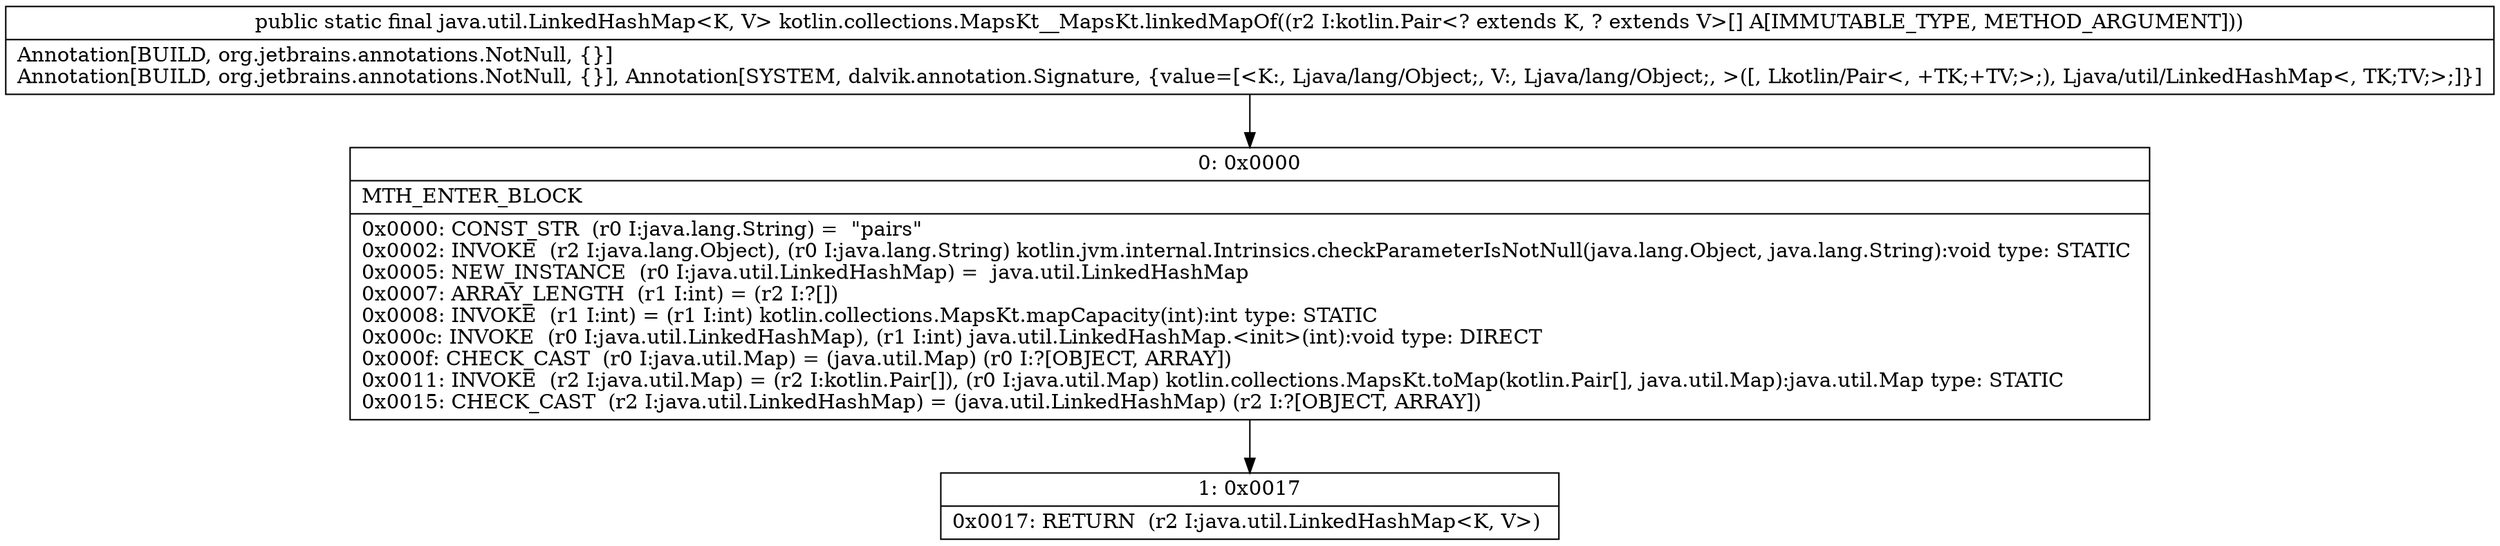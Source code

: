 digraph "CFG forkotlin.collections.MapsKt__MapsKt.linkedMapOf([Lkotlin\/Pair;)Ljava\/util\/LinkedHashMap;" {
Node_0 [shape=record,label="{0\:\ 0x0000|MTH_ENTER_BLOCK\l|0x0000: CONST_STR  (r0 I:java.lang.String) =  \"pairs\" \l0x0002: INVOKE  (r2 I:java.lang.Object), (r0 I:java.lang.String) kotlin.jvm.internal.Intrinsics.checkParameterIsNotNull(java.lang.Object, java.lang.String):void type: STATIC \l0x0005: NEW_INSTANCE  (r0 I:java.util.LinkedHashMap) =  java.util.LinkedHashMap \l0x0007: ARRAY_LENGTH  (r1 I:int) = (r2 I:?[]) \l0x0008: INVOKE  (r1 I:int) = (r1 I:int) kotlin.collections.MapsKt.mapCapacity(int):int type: STATIC \l0x000c: INVOKE  (r0 I:java.util.LinkedHashMap), (r1 I:int) java.util.LinkedHashMap.\<init\>(int):void type: DIRECT \l0x000f: CHECK_CAST  (r0 I:java.util.Map) = (java.util.Map) (r0 I:?[OBJECT, ARRAY]) \l0x0011: INVOKE  (r2 I:java.util.Map) = (r2 I:kotlin.Pair[]), (r0 I:java.util.Map) kotlin.collections.MapsKt.toMap(kotlin.Pair[], java.util.Map):java.util.Map type: STATIC \l0x0015: CHECK_CAST  (r2 I:java.util.LinkedHashMap) = (java.util.LinkedHashMap) (r2 I:?[OBJECT, ARRAY]) \l}"];
Node_1 [shape=record,label="{1\:\ 0x0017|0x0017: RETURN  (r2 I:java.util.LinkedHashMap\<K, V\>) \l}"];
MethodNode[shape=record,label="{public static final java.util.LinkedHashMap\<K, V\> kotlin.collections.MapsKt__MapsKt.linkedMapOf((r2 I:kotlin.Pair\<? extends K, ? extends V\>[] A[IMMUTABLE_TYPE, METHOD_ARGUMENT]))  | Annotation[BUILD, org.jetbrains.annotations.NotNull, \{\}]\lAnnotation[BUILD, org.jetbrains.annotations.NotNull, \{\}], Annotation[SYSTEM, dalvik.annotation.Signature, \{value=[\<K:, Ljava\/lang\/Object;, V:, Ljava\/lang\/Object;, \>([, Lkotlin\/Pair\<, +TK;+TV;\>;), Ljava\/util\/LinkedHashMap\<, TK;TV;\>;]\}]\l}"];
MethodNode -> Node_0;
Node_0 -> Node_1;
}

